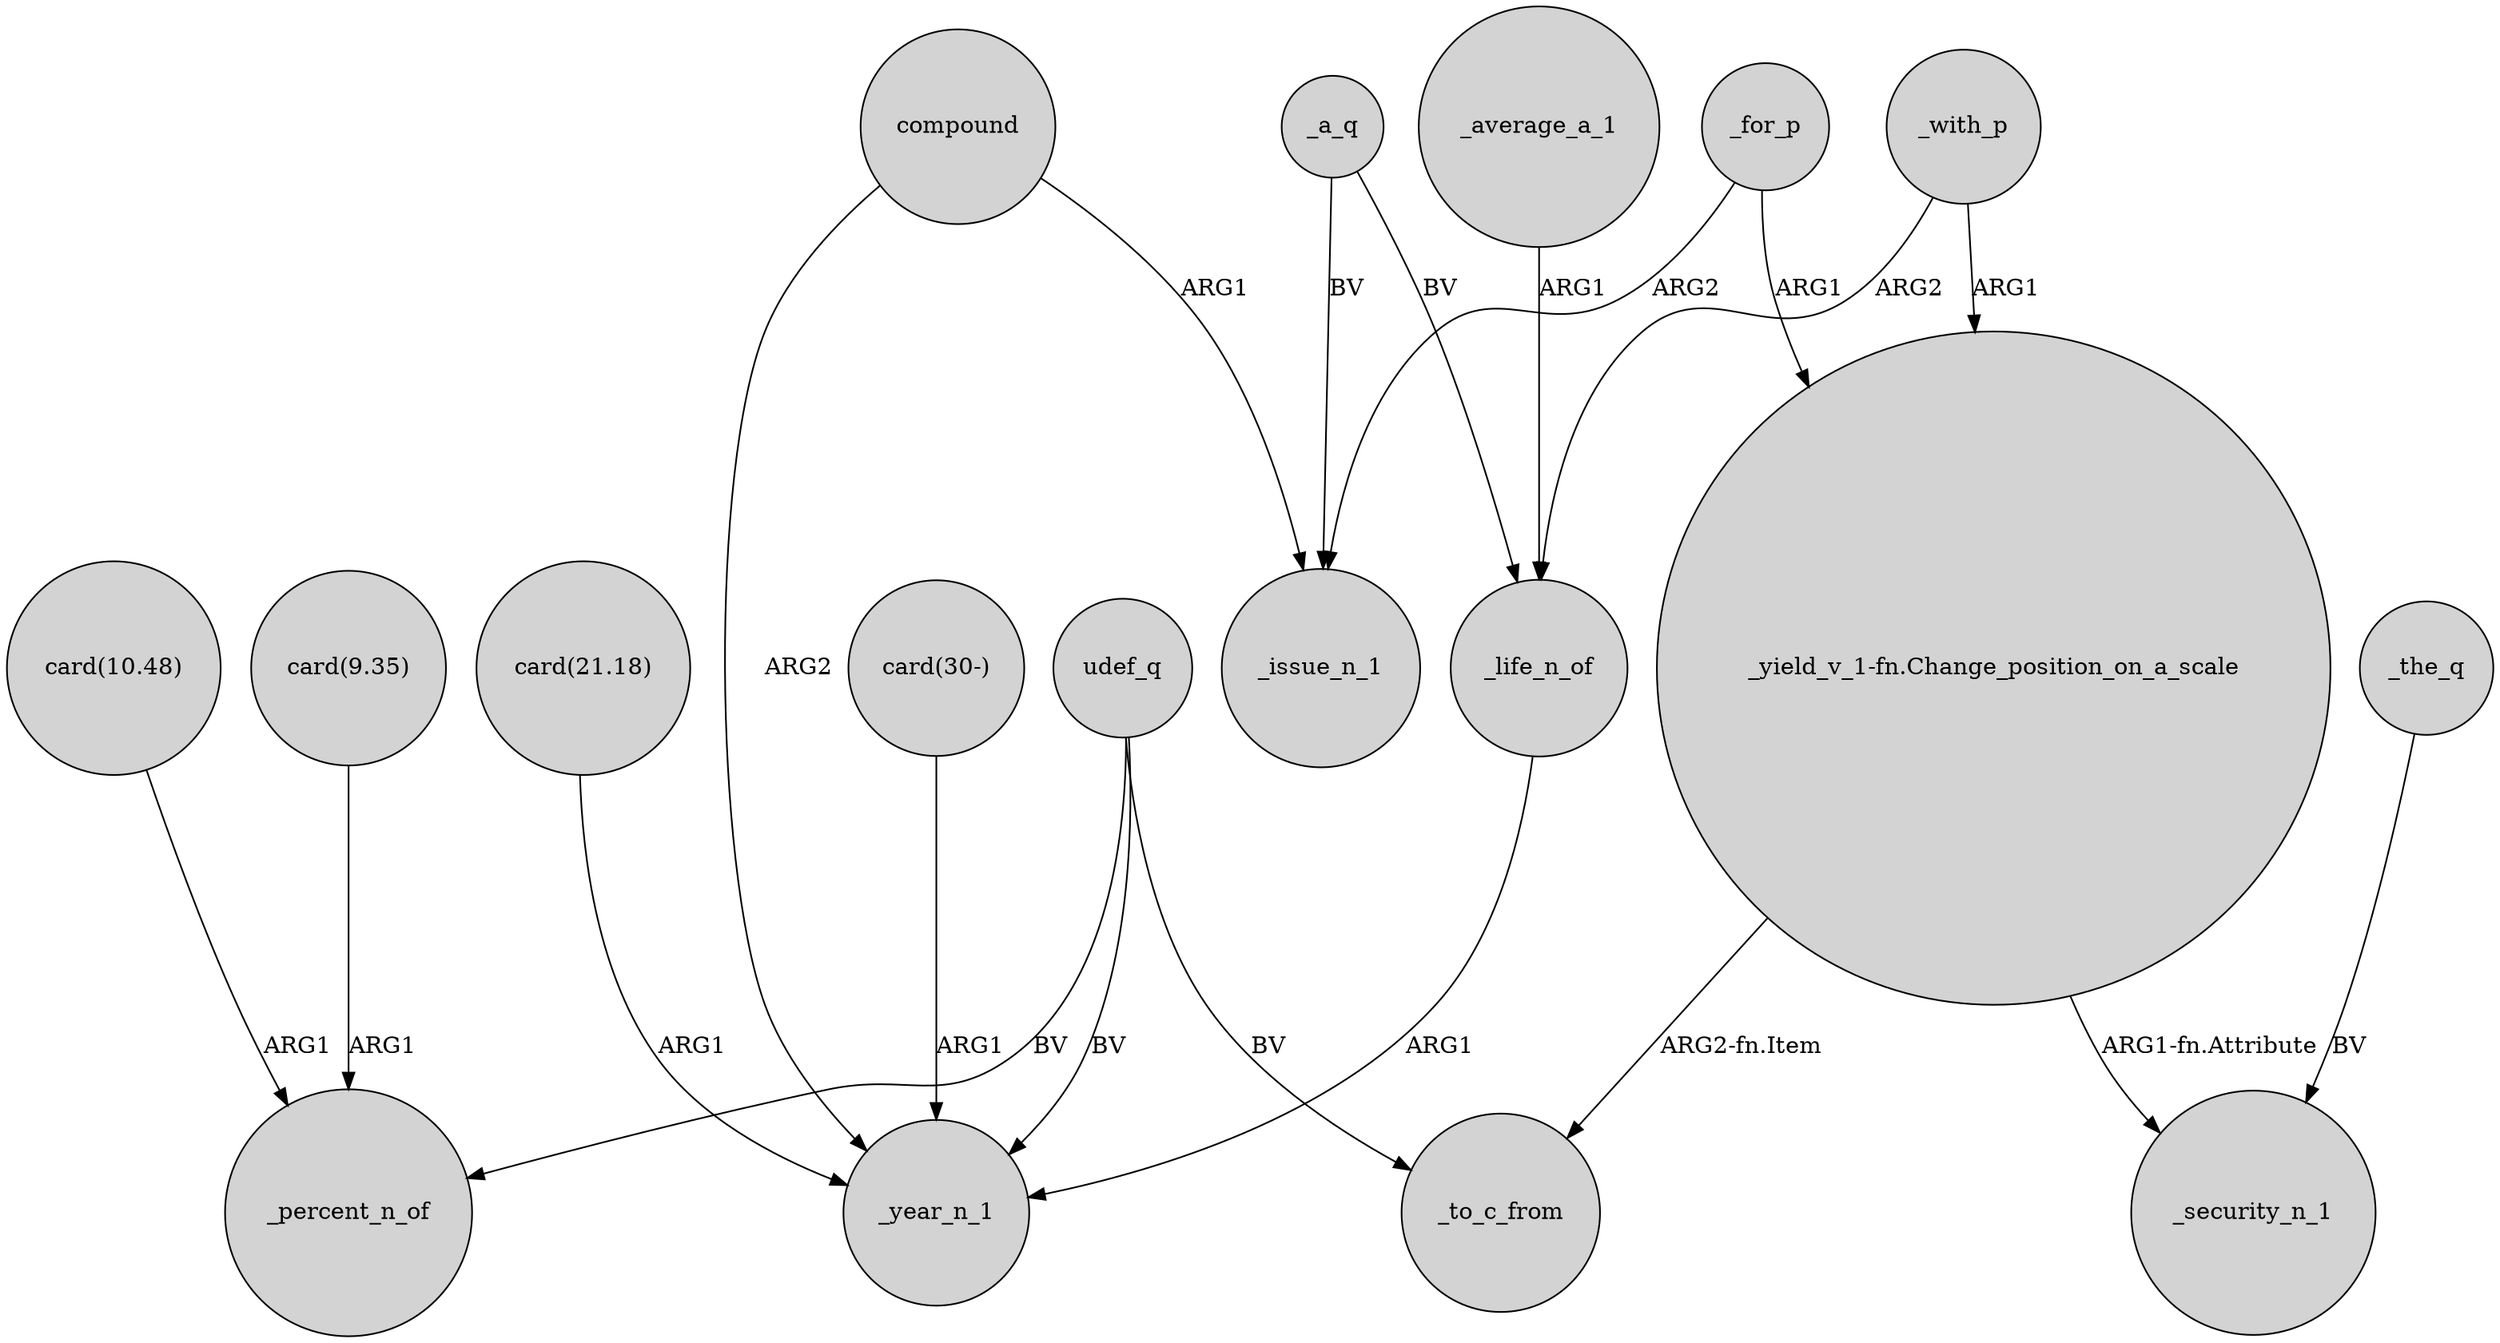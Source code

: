 digraph {
	node [shape=circle style=filled]
	_for_p -> "_yield_v_1-fn.Change_position_on_a_scale" [label=ARG1]
	"card(10.48)" -> _percent_n_of [label=ARG1]
	_life_n_of -> _year_n_1 [label=ARG1]
	"card(9.35)" -> _percent_n_of [label=ARG1]
	_for_p -> _issue_n_1 [label=ARG2]
	"card(21.18)" -> _year_n_1 [label=ARG1]
	_a_q -> _life_n_of [label=BV]
	_average_a_1 -> _life_n_of [label=ARG1]
	"_yield_v_1-fn.Change_position_on_a_scale" -> _to_c_from [label="ARG2-fn.Item"]
	compound -> _year_n_1 [label=ARG2]
	"_yield_v_1-fn.Change_position_on_a_scale" -> _security_n_1 [label="ARG1-fn.Attribute"]
	"card(30-)" -> _year_n_1 [label=ARG1]
	udef_q -> _percent_n_of [label=BV]
	_with_p -> "_yield_v_1-fn.Change_position_on_a_scale" [label=ARG1]
	udef_q -> _year_n_1 [label=BV]
	_the_q -> _security_n_1 [label=BV]
	udef_q -> _to_c_from [label=BV]
	compound -> _issue_n_1 [label=ARG1]
	_with_p -> _life_n_of [label=ARG2]
	_a_q -> _issue_n_1 [label=BV]
}
